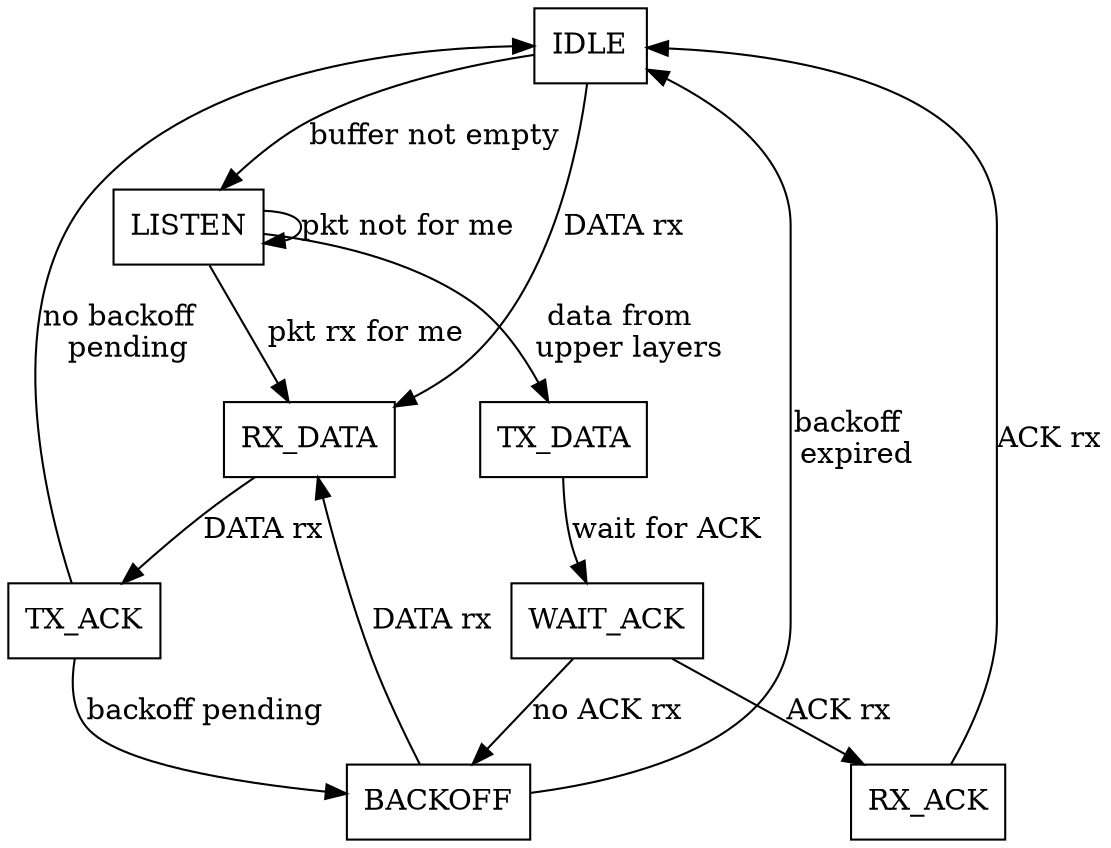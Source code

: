 /*-------------------------------------------------------------------------
* Author: Federico Guerra
* Date: 12 February 2009
* Department of Information Engineering (DEI), University of Padova
*-------------------------------------------------------------------------
*
* Copyright (c) 2008 Regents of the SIGNET lab, University of Padova.
* All rights reserved.
*
* Redistribution and use in source and binary forms, with or without
* modification, are permitted provided that the following conditions
* are met:
* 1. Redistributions of source code must retain the above copyright
*    notice, this list of conditions and the following disclaimer.
* 2. Redistributions in binary form must reproduce the above copyright
*    notice, this list of conditions and the following disclaimer in the
*    documentation and/or other materials provided with the distribution.
* 3. Neither the name of the University of Padova (SIGNET lab) nor the 
*    names of its contributors may be used to endorse or promote products 
*    derived from this software without specific prior written permission.
*
* THIS SOFTWARE IS PROVIDED BY THE COPYRIGHT HOLDERS AND CONTRIBUTORS 
* "AS IS" AND ANY EXPRESS OR IMPLIED WARRANTIES, INCLUDING, BUT NOT LIMITED 
* TO, THE IMPLIED WARRANTIES OF MERCHANTABILITY AND FITNESS FOR A PARTICULAR 
* PURPOSE ARE DISCLAIMED. IN NO EVENT SHALL THE COPYRIGHT OWNER OR 
* CONTRIBUTORS BE LIABLE FOR ANY DIRECT, INDIRECT, INCIDENTAL, SPECIAL, 
* EXEMPLARY, OR CONSEQUENTIAL DAMAGES (INCLUDING, BUT NOT LIMITED TO, 
* PROCUREMENT OF SUBSTITUTE GOODS OR SERVICES; LOSS OF USE, DATA, OR PROFITS; 
* OR BUSINESS INTERRUPTION) HOWEVER CAUSED AND ON ANY THEORY OF LIABILITY, 
* WHETHER IN CONTRACT, STRICT LIABILITY, OR TORT (INCLUDING NEGLIGENCE OR 
* OTHERWISE) ARISING IN ANY WAY OUT OF THE USE OF THIS SOFTWARE, EVEN IF 
* ADVISED OF THE POSSIBILITY OF SUCH DAMAGE.
*/


digraph ALOHA_ADV_MAC {

  node [shape=box]
  edge [labelfloat=false]


  IDLE[]
  TX_DATA[]
  WAIT_ACK[]
  BACKOFF[]
  RX_DATA[]
  RX_ACK[]
  LISTEN[]
  
  
  IDLE->LISTEN [label="buffer not empty"]
  LISTEN->RX_DATA [label="pkt rx for me"]
  LISTEN->LISTEN [label="pkt not for me"]
  LISTEN->TX_DATA [label="data from \n upper layers"]
  TX_DATA->WAIT_ACK [label="wait for ACK"]
  WAIT_ACK->BACKOFF [label="no ACK rx"]
  BACKOFF->IDLE [label="backoff \n expired"]
  BACKOFF->RX_DATA [label="DATA rx"]
  RX_DATA->TX_ACK [label="DATA rx"]
  TX_ACK->IDLE [label="no backoff \n pending"]
  TX_ACK->BACKOFF [label="backoff pending"]
  IDLE->RX_DATA [label="DATA rx"]
  WAIT_ACK->RX_ACK [label="ACK rx"]
  RX_ACK->IDLE [label="ACK rx"]
}



